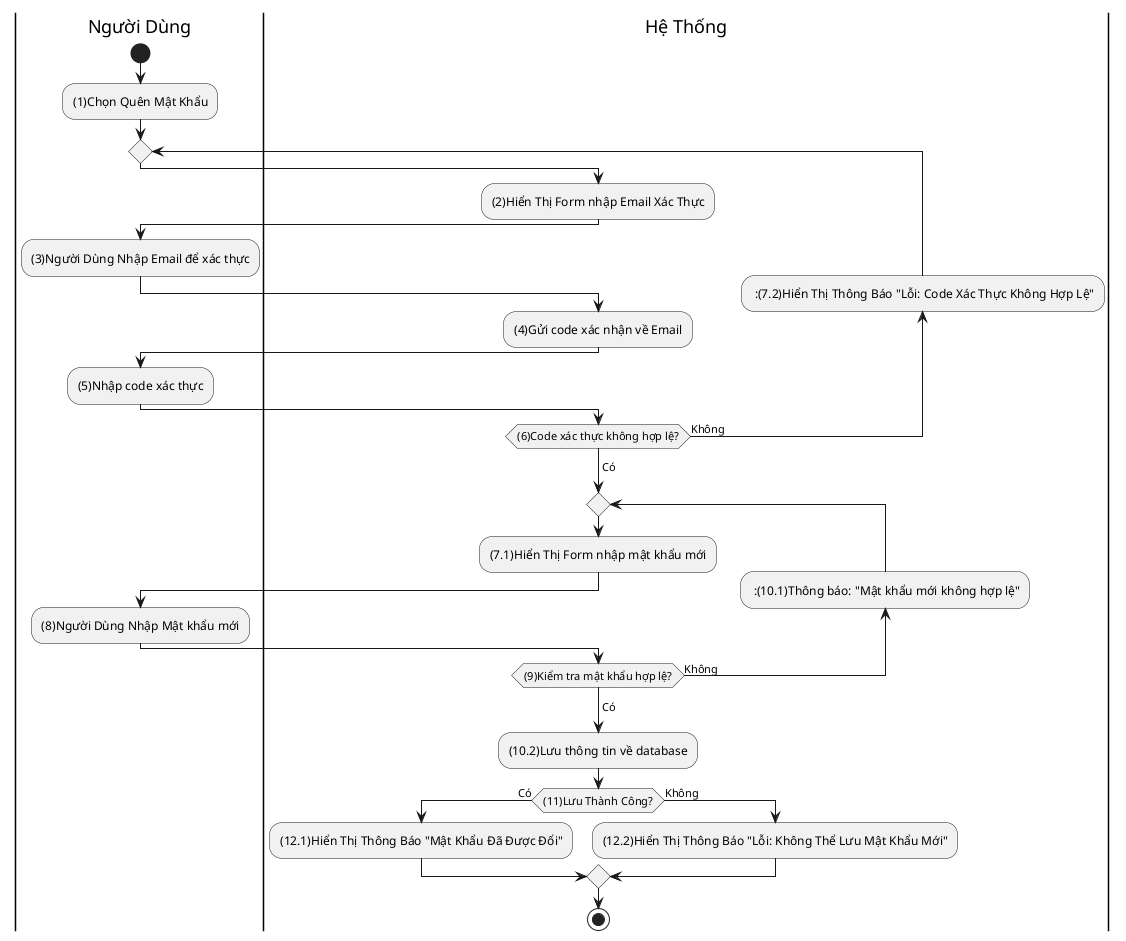 @startuml
|Người Dùng|
start
:(1)Chọn Quên Mật Khẩu;
repeat
    |Hệ Thống|
    :(2)Hiển Thị Form nhập Email Xác Thực;
    |Người Dùng|
    :(3)Người Dùng Nhập Email để xác thực;
    |Hệ Thống|
    :(4)Gửi code xác nhận về Email;
    |Người Dùng|
    :(5)Nhập code xác thực;
    |Hệ Thống|
backward : :(7.2)Hiển Thị Thông Báo "Lỗi: Code Xác Thực Không Hợp Lệ";
repeat while ((6)Code xác thực không hợp lệ?) is (Không)
-> Có;
    repeat
    :(7.1)Hiển Thị Form nhập mật khẩu mới;
    |Người Dùng|
    :(8)Người Dùng Nhập Mật khẩu mới;
    |Hệ Thống|
    backward: :(10.1)Thông báo: "Mật khẩu mới không hợp lệ";
    repeat while  ((9)Kiểm tra mật khẩu hợp lệ?) is (Không)
    -> Có;
        :(10.2)Lưu thông tin về database;
        if ((11)Lưu Thành Công?) then (Có)
            :(12.1)Hiển Thị Thông Báo "Mật Khẩu Đã Được Đổi";
        else (Không)
            :(12.2)Hiển Thị Thông Báo "Lỗi: Không Thể Lưu Mật Khẩu Mới";
        endif
        stop
    
@enduml


